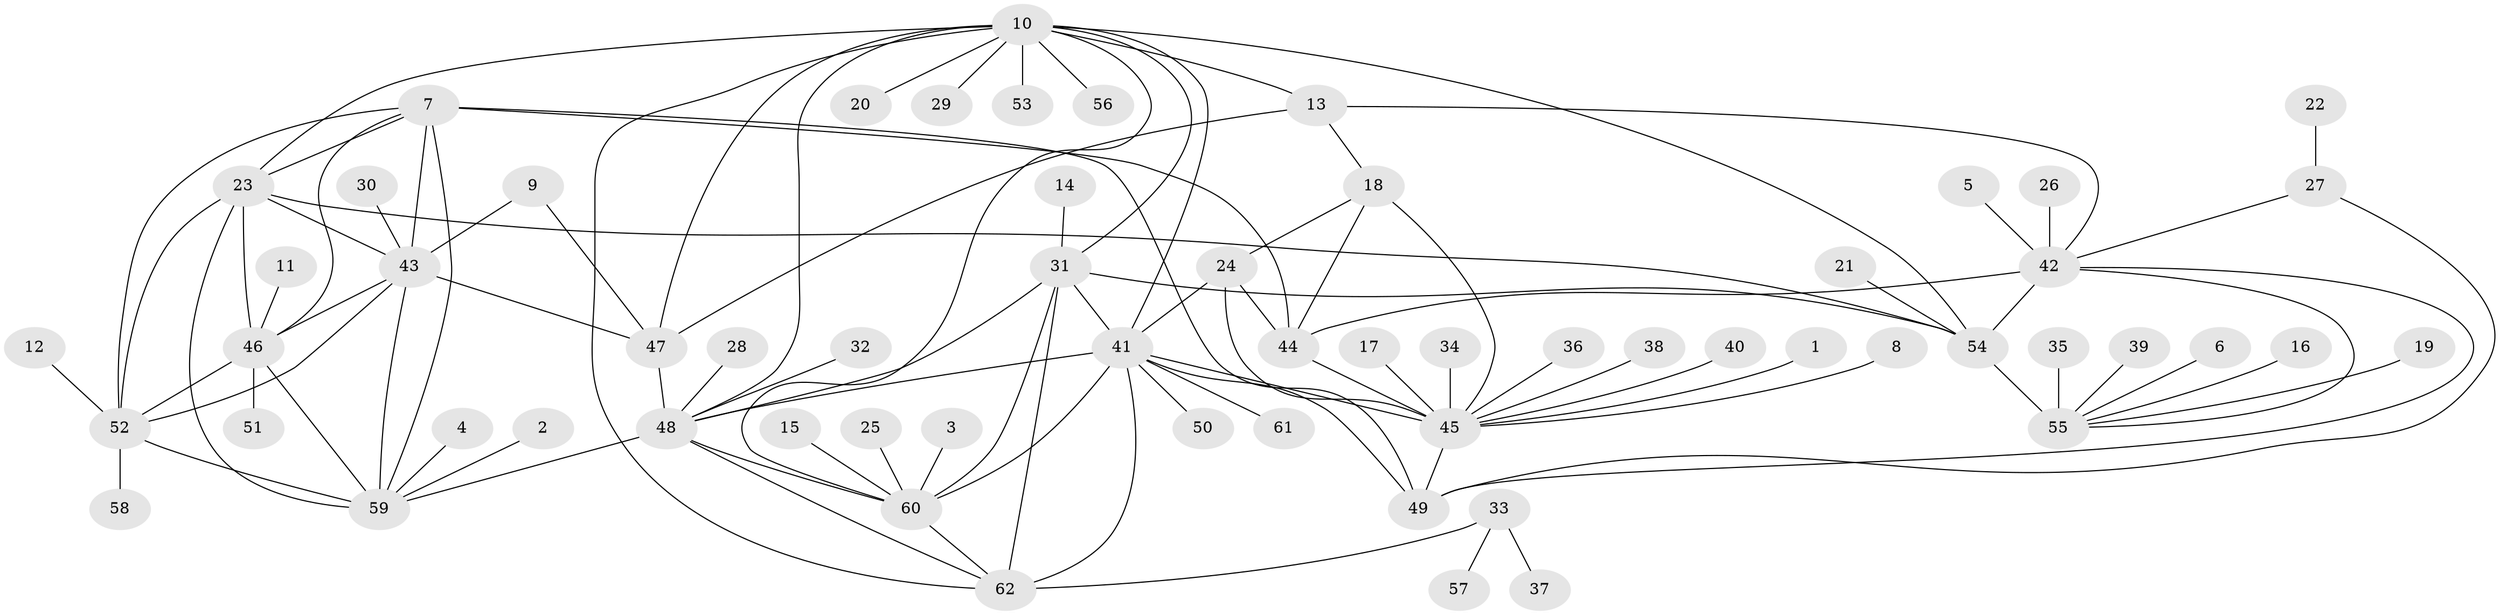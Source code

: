 // original degree distribution, {9: 0.04838709677419355, 6: 0.056451612903225805, 7: 0.04032258064516129, 8: 0.03225806451612903, 10: 0.04838709677419355, 12: 0.008064516129032258, 14: 0.008064516129032258, 1: 0.5725806451612904, 5: 0.024193548387096774, 2: 0.1532258064516129, 3: 0.008064516129032258}
// Generated by graph-tools (version 1.1) at 2025/26/03/09/25 03:26:49]
// undirected, 62 vertices, 101 edges
graph export_dot {
graph [start="1"]
  node [color=gray90,style=filled];
  1;
  2;
  3;
  4;
  5;
  6;
  7;
  8;
  9;
  10;
  11;
  12;
  13;
  14;
  15;
  16;
  17;
  18;
  19;
  20;
  21;
  22;
  23;
  24;
  25;
  26;
  27;
  28;
  29;
  30;
  31;
  32;
  33;
  34;
  35;
  36;
  37;
  38;
  39;
  40;
  41;
  42;
  43;
  44;
  45;
  46;
  47;
  48;
  49;
  50;
  51;
  52;
  53;
  54;
  55;
  56;
  57;
  58;
  59;
  60;
  61;
  62;
  1 -- 45 [weight=1.0];
  2 -- 59 [weight=1.0];
  3 -- 60 [weight=1.0];
  4 -- 59 [weight=1.0];
  5 -- 42 [weight=1.0];
  6 -- 55 [weight=1.0];
  7 -- 23 [weight=1.0];
  7 -- 43 [weight=1.0];
  7 -- 44 [weight=1.0];
  7 -- 46 [weight=1.0];
  7 -- 49 [weight=1.0];
  7 -- 52 [weight=1.0];
  7 -- 59 [weight=1.0];
  8 -- 45 [weight=1.0];
  9 -- 43 [weight=1.0];
  9 -- 47 [weight=1.0];
  10 -- 13 [weight=4.0];
  10 -- 20 [weight=1.0];
  10 -- 23 [weight=1.0];
  10 -- 29 [weight=1.0];
  10 -- 31 [weight=1.0];
  10 -- 41 [weight=1.0];
  10 -- 47 [weight=4.0];
  10 -- 48 [weight=1.0];
  10 -- 53 [weight=1.0];
  10 -- 54 [weight=1.0];
  10 -- 56 [weight=1.0];
  10 -- 60 [weight=1.0];
  10 -- 62 [weight=1.0];
  11 -- 46 [weight=1.0];
  12 -- 52 [weight=1.0];
  13 -- 18 [weight=1.0];
  13 -- 42 [weight=1.0];
  13 -- 47 [weight=1.0];
  14 -- 31 [weight=1.0];
  15 -- 60 [weight=1.0];
  16 -- 55 [weight=1.0];
  17 -- 45 [weight=1.0];
  18 -- 24 [weight=1.0];
  18 -- 44 [weight=3.0];
  18 -- 45 [weight=1.0];
  19 -- 55 [weight=1.0];
  21 -- 54 [weight=1.0];
  22 -- 27 [weight=1.0];
  23 -- 43 [weight=1.0];
  23 -- 46 [weight=1.0];
  23 -- 52 [weight=1.0];
  23 -- 54 [weight=1.0];
  23 -- 59 [weight=1.0];
  24 -- 41 [weight=1.0];
  24 -- 44 [weight=3.0];
  24 -- 45 [weight=1.0];
  25 -- 60 [weight=1.0];
  26 -- 42 [weight=1.0];
  27 -- 42 [weight=1.0];
  27 -- 49 [weight=1.0];
  28 -- 48 [weight=1.0];
  30 -- 43 [weight=1.0];
  31 -- 41 [weight=1.0];
  31 -- 48 [weight=1.0];
  31 -- 54 [weight=1.0];
  31 -- 60 [weight=1.0];
  31 -- 62 [weight=1.0];
  32 -- 48 [weight=1.0];
  33 -- 37 [weight=1.0];
  33 -- 57 [weight=1.0];
  33 -- 62 [weight=1.0];
  34 -- 45 [weight=1.0];
  35 -- 55 [weight=1.0];
  36 -- 45 [weight=1.0];
  38 -- 45 [weight=1.0];
  39 -- 55 [weight=1.0];
  40 -- 45 [weight=1.0];
  41 -- 45 [weight=1.0];
  41 -- 48 [weight=1.0];
  41 -- 49 [weight=1.0];
  41 -- 50 [weight=1.0];
  41 -- 60 [weight=1.0];
  41 -- 61 [weight=1.0];
  41 -- 62 [weight=1.0];
  42 -- 44 [weight=1.0];
  42 -- 49 [weight=1.0];
  42 -- 54 [weight=3.0];
  42 -- 55 [weight=2.0];
  43 -- 46 [weight=1.0];
  43 -- 47 [weight=1.0];
  43 -- 52 [weight=1.0];
  43 -- 59 [weight=1.0];
  44 -- 45 [weight=3.0];
  45 -- 49 [weight=1.0];
  46 -- 51 [weight=1.0];
  46 -- 52 [weight=1.0];
  46 -- 59 [weight=1.0];
  47 -- 48 [weight=1.0];
  48 -- 59 [weight=1.0];
  48 -- 60 [weight=1.0];
  48 -- 62 [weight=1.0];
  52 -- 58 [weight=1.0];
  52 -- 59 [weight=1.0];
  54 -- 55 [weight=6.0];
  60 -- 62 [weight=1.0];
}
